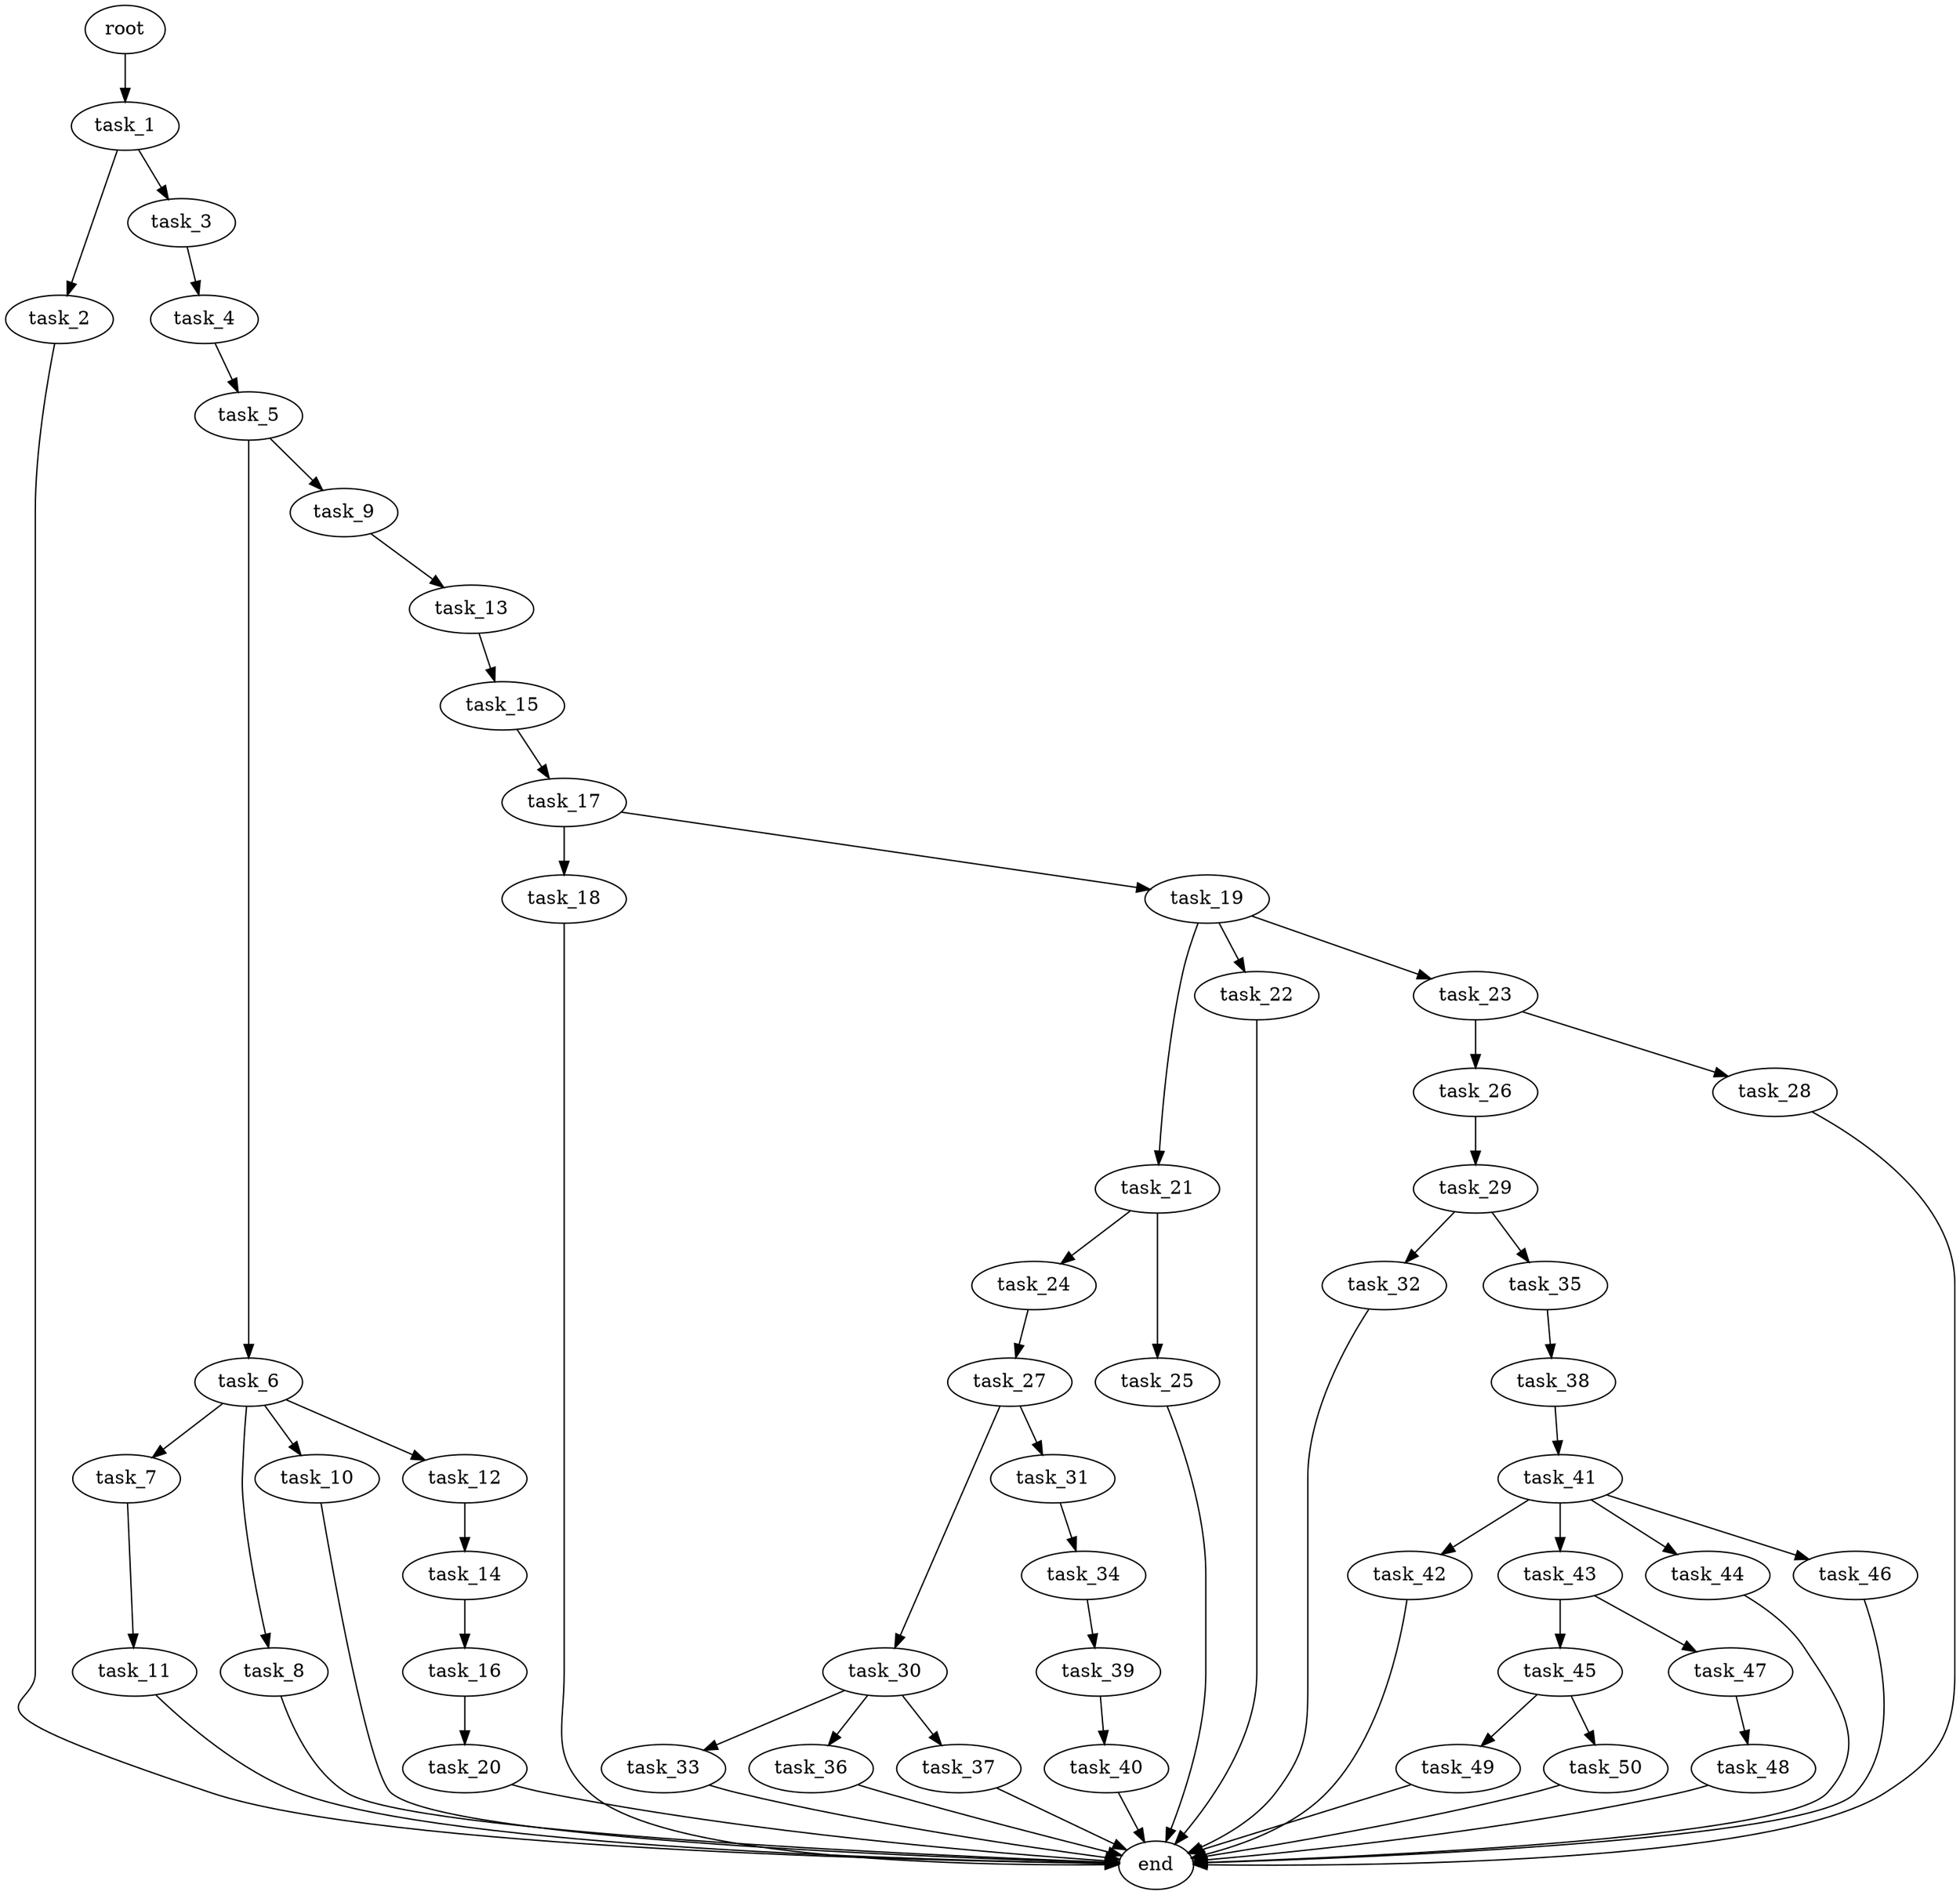 digraph G {
  root [size="0.000000e+00"];
  task_1 [size="4.710603e+10"];
  task_2 [size="1.948420e+09"];
  task_3 [size="7.867303e+09"];
  task_4 [size="4.142332e+09"];
  task_5 [size="5.271183e+10"];
  task_6 [size="3.122882e+10"];
  task_7 [size="6.848063e+10"];
  task_8 [size="1.501480e+10"];
  task_9 [size="2.130010e+09"];
  task_10 [size="6.811375e+10"];
  task_11 [size="7.306495e+10"];
  task_12 [size="6.561180e+10"];
  task_13 [size="3.726089e+08"];
  task_14 [size="7.231862e+10"];
  task_15 [size="4.891495e+10"];
  task_16 [size="2.976277e+10"];
  task_17 [size="9.471207e+10"];
  task_18 [size="6.691656e+09"];
  task_19 [size="2.754992e+10"];
  task_20 [size="4.983394e+10"];
  task_21 [size="1.375753e+10"];
  task_22 [size="8.649019e+10"];
  task_23 [size="6.824397e+09"];
  task_24 [size="8.684569e+10"];
  task_25 [size="2.691332e+10"];
  task_26 [size="4.151109e+10"];
  task_27 [size="8.744587e+10"];
  task_28 [size="3.196060e+10"];
  task_29 [size="7.397475e+10"];
  task_30 [size="7.799409e+10"];
  task_31 [size="3.555762e+10"];
  task_32 [size="4.058132e+10"];
  task_33 [size="6.805779e+10"];
  task_34 [size="4.473718e+10"];
  task_35 [size="2.758474e+10"];
  task_36 [size="8.252541e+10"];
  task_37 [size="2.298888e+10"];
  task_38 [size="7.213385e+10"];
  task_39 [size="5.549662e+09"];
  task_40 [size="5.346003e+10"];
  task_41 [size="7.670254e+10"];
  task_42 [size="2.924254e+10"];
  task_43 [size="5.428986e+10"];
  task_44 [size="9.388573e+10"];
  task_45 [size="1.887204e+10"];
  task_46 [size="1.349549e+09"];
  task_47 [size="9.675986e+10"];
  task_48 [size="5.077378e+10"];
  task_49 [size="4.934619e+10"];
  task_50 [size="9.020967e+10"];
  end [size="0.000000e+00"];

  root -> task_1 [size="1.000000e-12"];
  task_1 -> task_2 [size="1.948420e+07"];
  task_1 -> task_3 [size="7.867303e+07"];
  task_2 -> end [size="1.000000e-12"];
  task_3 -> task_4 [size="4.142332e+07"];
  task_4 -> task_5 [size="5.271183e+08"];
  task_5 -> task_6 [size="3.122882e+08"];
  task_5 -> task_9 [size="2.130010e+07"];
  task_6 -> task_7 [size="6.848063e+08"];
  task_6 -> task_8 [size="1.501480e+08"];
  task_6 -> task_10 [size="6.811375e+08"];
  task_6 -> task_12 [size="6.561180e+08"];
  task_7 -> task_11 [size="7.306495e+08"];
  task_8 -> end [size="1.000000e-12"];
  task_9 -> task_13 [size="3.726089e+06"];
  task_10 -> end [size="1.000000e-12"];
  task_11 -> end [size="1.000000e-12"];
  task_12 -> task_14 [size="7.231862e+08"];
  task_13 -> task_15 [size="4.891495e+08"];
  task_14 -> task_16 [size="2.976277e+08"];
  task_15 -> task_17 [size="9.471207e+08"];
  task_16 -> task_20 [size="4.983394e+08"];
  task_17 -> task_18 [size="6.691656e+07"];
  task_17 -> task_19 [size="2.754992e+08"];
  task_18 -> end [size="1.000000e-12"];
  task_19 -> task_21 [size="1.375753e+08"];
  task_19 -> task_22 [size="8.649019e+08"];
  task_19 -> task_23 [size="6.824397e+07"];
  task_20 -> end [size="1.000000e-12"];
  task_21 -> task_24 [size="8.684569e+08"];
  task_21 -> task_25 [size="2.691332e+08"];
  task_22 -> end [size="1.000000e-12"];
  task_23 -> task_26 [size="4.151109e+08"];
  task_23 -> task_28 [size="3.196060e+08"];
  task_24 -> task_27 [size="8.744587e+08"];
  task_25 -> end [size="1.000000e-12"];
  task_26 -> task_29 [size="7.397475e+08"];
  task_27 -> task_30 [size="7.799409e+08"];
  task_27 -> task_31 [size="3.555762e+08"];
  task_28 -> end [size="1.000000e-12"];
  task_29 -> task_32 [size="4.058132e+08"];
  task_29 -> task_35 [size="2.758474e+08"];
  task_30 -> task_33 [size="6.805779e+08"];
  task_30 -> task_36 [size="8.252541e+08"];
  task_30 -> task_37 [size="2.298888e+08"];
  task_31 -> task_34 [size="4.473718e+08"];
  task_32 -> end [size="1.000000e-12"];
  task_33 -> end [size="1.000000e-12"];
  task_34 -> task_39 [size="5.549662e+07"];
  task_35 -> task_38 [size="7.213385e+08"];
  task_36 -> end [size="1.000000e-12"];
  task_37 -> end [size="1.000000e-12"];
  task_38 -> task_41 [size="7.670254e+08"];
  task_39 -> task_40 [size="5.346003e+08"];
  task_40 -> end [size="1.000000e-12"];
  task_41 -> task_42 [size="2.924254e+08"];
  task_41 -> task_43 [size="5.428986e+08"];
  task_41 -> task_44 [size="9.388573e+08"];
  task_41 -> task_46 [size="1.349549e+07"];
  task_42 -> end [size="1.000000e-12"];
  task_43 -> task_45 [size="1.887204e+08"];
  task_43 -> task_47 [size="9.675986e+08"];
  task_44 -> end [size="1.000000e-12"];
  task_45 -> task_49 [size="4.934619e+08"];
  task_45 -> task_50 [size="9.020967e+08"];
  task_46 -> end [size="1.000000e-12"];
  task_47 -> task_48 [size="5.077378e+08"];
  task_48 -> end [size="1.000000e-12"];
  task_49 -> end [size="1.000000e-12"];
  task_50 -> end [size="1.000000e-12"];
}

